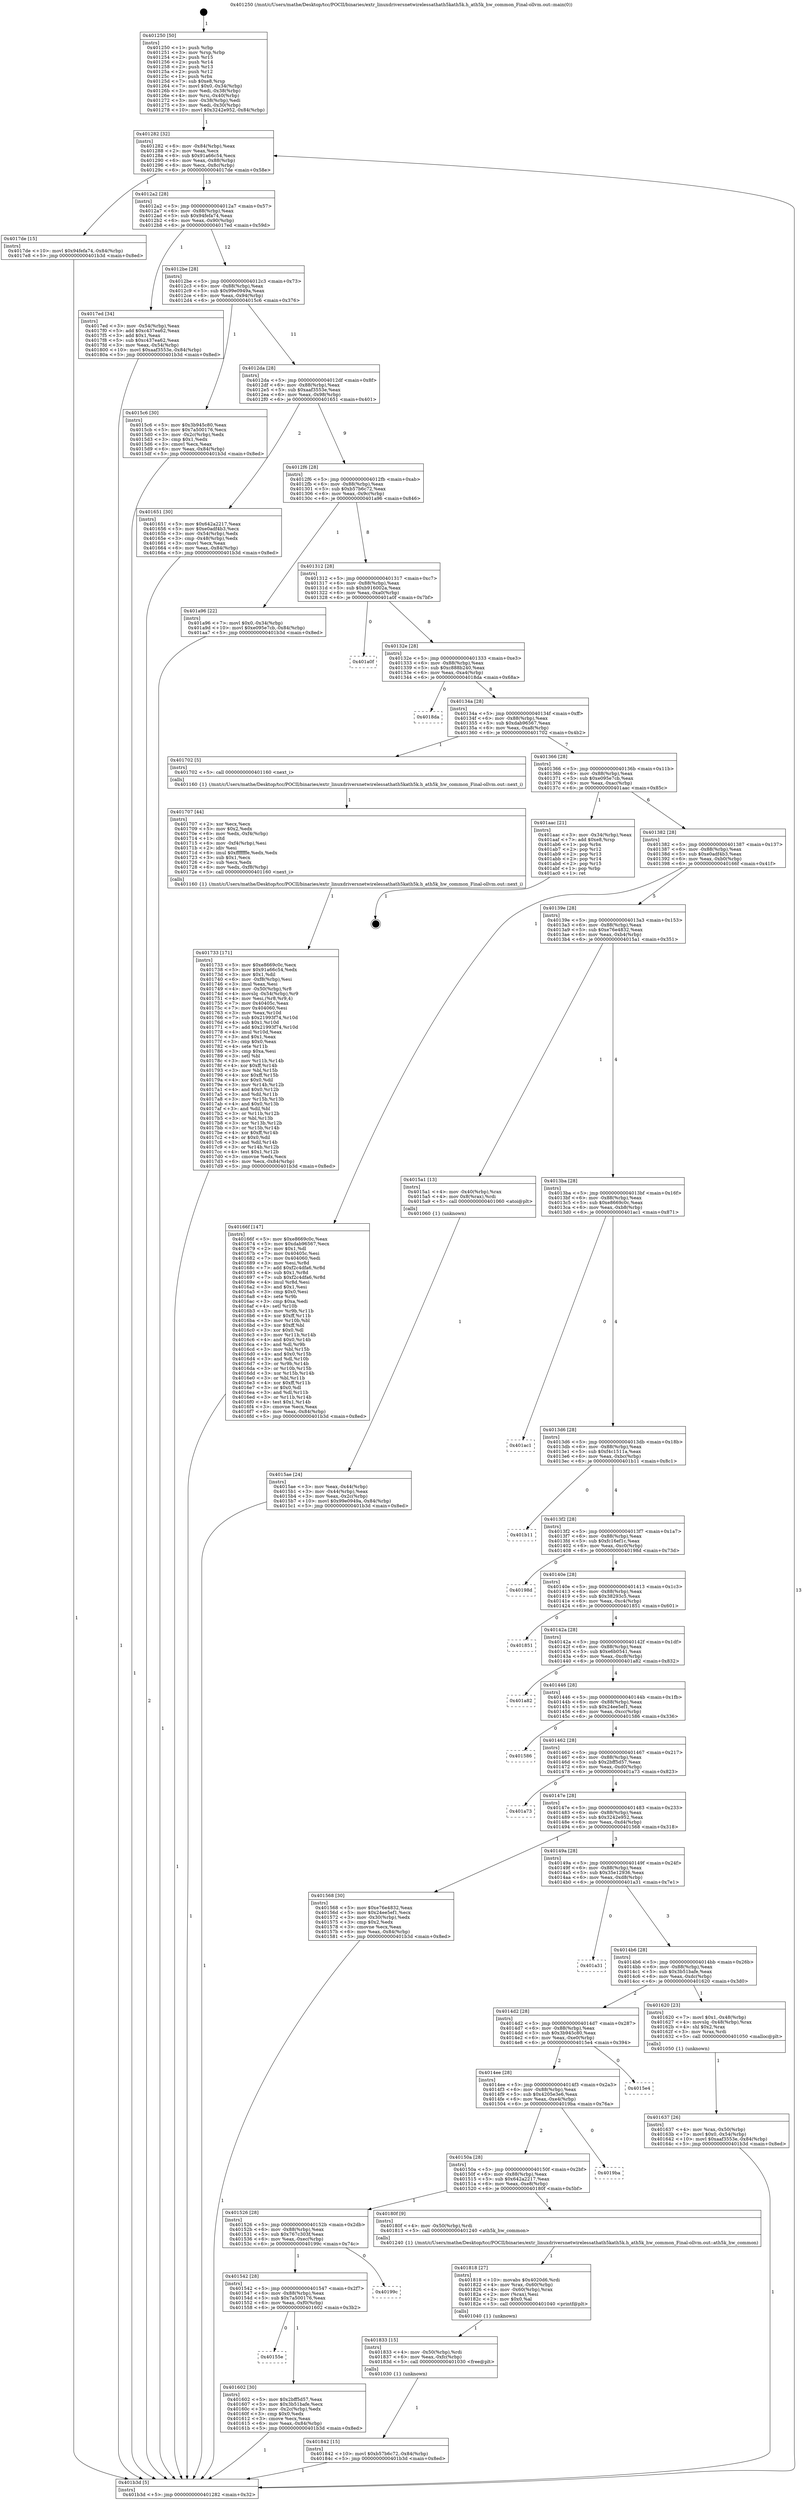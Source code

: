 digraph "0x401250" {
  label = "0x401250 (/mnt/c/Users/mathe/Desktop/tcc/POCII/binaries/extr_linuxdriversnetwirelessathath5kath5k.h_ath5k_hw_common_Final-ollvm.out::main(0))"
  labelloc = "t"
  node[shape=record]

  Entry [label="",width=0.3,height=0.3,shape=circle,fillcolor=black,style=filled]
  "0x401282" [label="{
     0x401282 [32]\l
     | [instrs]\l
     &nbsp;&nbsp;0x401282 \<+6\>: mov -0x84(%rbp),%eax\l
     &nbsp;&nbsp;0x401288 \<+2\>: mov %eax,%ecx\l
     &nbsp;&nbsp;0x40128a \<+6\>: sub $0x91a66c54,%ecx\l
     &nbsp;&nbsp;0x401290 \<+6\>: mov %eax,-0x88(%rbp)\l
     &nbsp;&nbsp;0x401296 \<+6\>: mov %ecx,-0x8c(%rbp)\l
     &nbsp;&nbsp;0x40129c \<+6\>: je 00000000004017de \<main+0x58e\>\l
  }"]
  "0x4017de" [label="{
     0x4017de [15]\l
     | [instrs]\l
     &nbsp;&nbsp;0x4017de \<+10\>: movl $0x94fefa74,-0x84(%rbp)\l
     &nbsp;&nbsp;0x4017e8 \<+5\>: jmp 0000000000401b3d \<main+0x8ed\>\l
  }"]
  "0x4012a2" [label="{
     0x4012a2 [28]\l
     | [instrs]\l
     &nbsp;&nbsp;0x4012a2 \<+5\>: jmp 00000000004012a7 \<main+0x57\>\l
     &nbsp;&nbsp;0x4012a7 \<+6\>: mov -0x88(%rbp),%eax\l
     &nbsp;&nbsp;0x4012ad \<+5\>: sub $0x94fefa74,%eax\l
     &nbsp;&nbsp;0x4012b2 \<+6\>: mov %eax,-0x90(%rbp)\l
     &nbsp;&nbsp;0x4012b8 \<+6\>: je 00000000004017ed \<main+0x59d\>\l
  }"]
  Exit [label="",width=0.3,height=0.3,shape=circle,fillcolor=black,style=filled,peripheries=2]
  "0x4017ed" [label="{
     0x4017ed [34]\l
     | [instrs]\l
     &nbsp;&nbsp;0x4017ed \<+3\>: mov -0x54(%rbp),%eax\l
     &nbsp;&nbsp;0x4017f0 \<+5\>: add $0xc437ea62,%eax\l
     &nbsp;&nbsp;0x4017f5 \<+3\>: add $0x1,%eax\l
     &nbsp;&nbsp;0x4017f8 \<+5\>: sub $0xc437ea62,%eax\l
     &nbsp;&nbsp;0x4017fd \<+3\>: mov %eax,-0x54(%rbp)\l
     &nbsp;&nbsp;0x401800 \<+10\>: movl $0xaaf3553e,-0x84(%rbp)\l
     &nbsp;&nbsp;0x40180a \<+5\>: jmp 0000000000401b3d \<main+0x8ed\>\l
  }"]
  "0x4012be" [label="{
     0x4012be [28]\l
     | [instrs]\l
     &nbsp;&nbsp;0x4012be \<+5\>: jmp 00000000004012c3 \<main+0x73\>\l
     &nbsp;&nbsp;0x4012c3 \<+6\>: mov -0x88(%rbp),%eax\l
     &nbsp;&nbsp;0x4012c9 \<+5\>: sub $0x99e0949a,%eax\l
     &nbsp;&nbsp;0x4012ce \<+6\>: mov %eax,-0x94(%rbp)\l
     &nbsp;&nbsp;0x4012d4 \<+6\>: je 00000000004015c6 \<main+0x376\>\l
  }"]
  "0x401842" [label="{
     0x401842 [15]\l
     | [instrs]\l
     &nbsp;&nbsp;0x401842 \<+10\>: movl $0xb57b6c72,-0x84(%rbp)\l
     &nbsp;&nbsp;0x40184c \<+5\>: jmp 0000000000401b3d \<main+0x8ed\>\l
  }"]
  "0x4015c6" [label="{
     0x4015c6 [30]\l
     | [instrs]\l
     &nbsp;&nbsp;0x4015c6 \<+5\>: mov $0x3b945c80,%eax\l
     &nbsp;&nbsp;0x4015cb \<+5\>: mov $0x7a500176,%ecx\l
     &nbsp;&nbsp;0x4015d0 \<+3\>: mov -0x2c(%rbp),%edx\l
     &nbsp;&nbsp;0x4015d3 \<+3\>: cmp $0x1,%edx\l
     &nbsp;&nbsp;0x4015d6 \<+3\>: cmovl %ecx,%eax\l
     &nbsp;&nbsp;0x4015d9 \<+6\>: mov %eax,-0x84(%rbp)\l
     &nbsp;&nbsp;0x4015df \<+5\>: jmp 0000000000401b3d \<main+0x8ed\>\l
  }"]
  "0x4012da" [label="{
     0x4012da [28]\l
     | [instrs]\l
     &nbsp;&nbsp;0x4012da \<+5\>: jmp 00000000004012df \<main+0x8f\>\l
     &nbsp;&nbsp;0x4012df \<+6\>: mov -0x88(%rbp),%eax\l
     &nbsp;&nbsp;0x4012e5 \<+5\>: sub $0xaaf3553e,%eax\l
     &nbsp;&nbsp;0x4012ea \<+6\>: mov %eax,-0x98(%rbp)\l
     &nbsp;&nbsp;0x4012f0 \<+6\>: je 0000000000401651 \<main+0x401\>\l
  }"]
  "0x401833" [label="{
     0x401833 [15]\l
     | [instrs]\l
     &nbsp;&nbsp;0x401833 \<+4\>: mov -0x50(%rbp),%rdi\l
     &nbsp;&nbsp;0x401837 \<+6\>: mov %eax,-0xfc(%rbp)\l
     &nbsp;&nbsp;0x40183d \<+5\>: call 0000000000401030 \<free@plt\>\l
     | [calls]\l
     &nbsp;&nbsp;0x401030 \{1\} (unknown)\l
  }"]
  "0x401651" [label="{
     0x401651 [30]\l
     | [instrs]\l
     &nbsp;&nbsp;0x401651 \<+5\>: mov $0x642a2217,%eax\l
     &nbsp;&nbsp;0x401656 \<+5\>: mov $0xe0adf4b3,%ecx\l
     &nbsp;&nbsp;0x40165b \<+3\>: mov -0x54(%rbp),%edx\l
     &nbsp;&nbsp;0x40165e \<+3\>: cmp -0x48(%rbp),%edx\l
     &nbsp;&nbsp;0x401661 \<+3\>: cmovl %ecx,%eax\l
     &nbsp;&nbsp;0x401664 \<+6\>: mov %eax,-0x84(%rbp)\l
     &nbsp;&nbsp;0x40166a \<+5\>: jmp 0000000000401b3d \<main+0x8ed\>\l
  }"]
  "0x4012f6" [label="{
     0x4012f6 [28]\l
     | [instrs]\l
     &nbsp;&nbsp;0x4012f6 \<+5\>: jmp 00000000004012fb \<main+0xab\>\l
     &nbsp;&nbsp;0x4012fb \<+6\>: mov -0x88(%rbp),%eax\l
     &nbsp;&nbsp;0x401301 \<+5\>: sub $0xb57b6c72,%eax\l
     &nbsp;&nbsp;0x401306 \<+6\>: mov %eax,-0x9c(%rbp)\l
     &nbsp;&nbsp;0x40130c \<+6\>: je 0000000000401a96 \<main+0x846\>\l
  }"]
  "0x401818" [label="{
     0x401818 [27]\l
     | [instrs]\l
     &nbsp;&nbsp;0x401818 \<+10\>: movabs $0x4020d6,%rdi\l
     &nbsp;&nbsp;0x401822 \<+4\>: mov %rax,-0x60(%rbp)\l
     &nbsp;&nbsp;0x401826 \<+4\>: mov -0x60(%rbp),%rax\l
     &nbsp;&nbsp;0x40182a \<+2\>: mov (%rax),%esi\l
     &nbsp;&nbsp;0x40182c \<+2\>: mov $0x0,%al\l
     &nbsp;&nbsp;0x40182e \<+5\>: call 0000000000401040 \<printf@plt\>\l
     | [calls]\l
     &nbsp;&nbsp;0x401040 \{1\} (unknown)\l
  }"]
  "0x401a96" [label="{
     0x401a96 [22]\l
     | [instrs]\l
     &nbsp;&nbsp;0x401a96 \<+7\>: movl $0x0,-0x34(%rbp)\l
     &nbsp;&nbsp;0x401a9d \<+10\>: movl $0xe095e7cb,-0x84(%rbp)\l
     &nbsp;&nbsp;0x401aa7 \<+5\>: jmp 0000000000401b3d \<main+0x8ed\>\l
  }"]
  "0x401312" [label="{
     0x401312 [28]\l
     | [instrs]\l
     &nbsp;&nbsp;0x401312 \<+5\>: jmp 0000000000401317 \<main+0xc7\>\l
     &nbsp;&nbsp;0x401317 \<+6\>: mov -0x88(%rbp),%eax\l
     &nbsp;&nbsp;0x40131d \<+5\>: sub $0xb916002a,%eax\l
     &nbsp;&nbsp;0x401322 \<+6\>: mov %eax,-0xa0(%rbp)\l
     &nbsp;&nbsp;0x401328 \<+6\>: je 0000000000401a0f \<main+0x7bf\>\l
  }"]
  "0x401733" [label="{
     0x401733 [171]\l
     | [instrs]\l
     &nbsp;&nbsp;0x401733 \<+5\>: mov $0xe8669c0c,%ecx\l
     &nbsp;&nbsp;0x401738 \<+5\>: mov $0x91a66c54,%edx\l
     &nbsp;&nbsp;0x40173d \<+3\>: mov $0x1,%dil\l
     &nbsp;&nbsp;0x401740 \<+6\>: mov -0xf8(%rbp),%esi\l
     &nbsp;&nbsp;0x401746 \<+3\>: imul %eax,%esi\l
     &nbsp;&nbsp;0x401749 \<+4\>: mov -0x50(%rbp),%r8\l
     &nbsp;&nbsp;0x40174d \<+4\>: movslq -0x54(%rbp),%r9\l
     &nbsp;&nbsp;0x401751 \<+4\>: mov %esi,(%r8,%r9,4)\l
     &nbsp;&nbsp;0x401755 \<+7\>: mov 0x40405c,%eax\l
     &nbsp;&nbsp;0x40175c \<+7\>: mov 0x404060,%esi\l
     &nbsp;&nbsp;0x401763 \<+3\>: mov %eax,%r10d\l
     &nbsp;&nbsp;0x401766 \<+7\>: sub $0x21993f74,%r10d\l
     &nbsp;&nbsp;0x40176d \<+4\>: sub $0x1,%r10d\l
     &nbsp;&nbsp;0x401771 \<+7\>: add $0x21993f74,%r10d\l
     &nbsp;&nbsp;0x401778 \<+4\>: imul %r10d,%eax\l
     &nbsp;&nbsp;0x40177c \<+3\>: and $0x1,%eax\l
     &nbsp;&nbsp;0x40177f \<+3\>: cmp $0x0,%eax\l
     &nbsp;&nbsp;0x401782 \<+4\>: sete %r11b\l
     &nbsp;&nbsp;0x401786 \<+3\>: cmp $0xa,%esi\l
     &nbsp;&nbsp;0x401789 \<+3\>: setl %bl\l
     &nbsp;&nbsp;0x40178c \<+3\>: mov %r11b,%r14b\l
     &nbsp;&nbsp;0x40178f \<+4\>: xor $0xff,%r14b\l
     &nbsp;&nbsp;0x401793 \<+3\>: mov %bl,%r15b\l
     &nbsp;&nbsp;0x401796 \<+4\>: xor $0xff,%r15b\l
     &nbsp;&nbsp;0x40179a \<+4\>: xor $0x0,%dil\l
     &nbsp;&nbsp;0x40179e \<+3\>: mov %r14b,%r12b\l
     &nbsp;&nbsp;0x4017a1 \<+4\>: and $0x0,%r12b\l
     &nbsp;&nbsp;0x4017a5 \<+3\>: and %dil,%r11b\l
     &nbsp;&nbsp;0x4017a8 \<+3\>: mov %r15b,%r13b\l
     &nbsp;&nbsp;0x4017ab \<+4\>: and $0x0,%r13b\l
     &nbsp;&nbsp;0x4017af \<+3\>: and %dil,%bl\l
     &nbsp;&nbsp;0x4017b2 \<+3\>: or %r11b,%r12b\l
     &nbsp;&nbsp;0x4017b5 \<+3\>: or %bl,%r13b\l
     &nbsp;&nbsp;0x4017b8 \<+3\>: xor %r13b,%r12b\l
     &nbsp;&nbsp;0x4017bb \<+3\>: or %r15b,%r14b\l
     &nbsp;&nbsp;0x4017be \<+4\>: xor $0xff,%r14b\l
     &nbsp;&nbsp;0x4017c2 \<+4\>: or $0x0,%dil\l
     &nbsp;&nbsp;0x4017c6 \<+3\>: and %dil,%r14b\l
     &nbsp;&nbsp;0x4017c9 \<+3\>: or %r14b,%r12b\l
     &nbsp;&nbsp;0x4017cc \<+4\>: test $0x1,%r12b\l
     &nbsp;&nbsp;0x4017d0 \<+3\>: cmovne %edx,%ecx\l
     &nbsp;&nbsp;0x4017d3 \<+6\>: mov %ecx,-0x84(%rbp)\l
     &nbsp;&nbsp;0x4017d9 \<+5\>: jmp 0000000000401b3d \<main+0x8ed\>\l
  }"]
  "0x401a0f" [label="{
     0x401a0f\l
  }", style=dashed]
  "0x40132e" [label="{
     0x40132e [28]\l
     | [instrs]\l
     &nbsp;&nbsp;0x40132e \<+5\>: jmp 0000000000401333 \<main+0xe3\>\l
     &nbsp;&nbsp;0x401333 \<+6\>: mov -0x88(%rbp),%eax\l
     &nbsp;&nbsp;0x401339 \<+5\>: sub $0xc888b240,%eax\l
     &nbsp;&nbsp;0x40133e \<+6\>: mov %eax,-0xa4(%rbp)\l
     &nbsp;&nbsp;0x401344 \<+6\>: je 00000000004018da \<main+0x68a\>\l
  }"]
  "0x401707" [label="{
     0x401707 [44]\l
     | [instrs]\l
     &nbsp;&nbsp;0x401707 \<+2\>: xor %ecx,%ecx\l
     &nbsp;&nbsp;0x401709 \<+5\>: mov $0x2,%edx\l
     &nbsp;&nbsp;0x40170e \<+6\>: mov %edx,-0xf4(%rbp)\l
     &nbsp;&nbsp;0x401714 \<+1\>: cltd\l
     &nbsp;&nbsp;0x401715 \<+6\>: mov -0xf4(%rbp),%esi\l
     &nbsp;&nbsp;0x40171b \<+2\>: idiv %esi\l
     &nbsp;&nbsp;0x40171d \<+6\>: imul $0xfffffffe,%edx,%edx\l
     &nbsp;&nbsp;0x401723 \<+3\>: sub $0x1,%ecx\l
     &nbsp;&nbsp;0x401726 \<+2\>: sub %ecx,%edx\l
     &nbsp;&nbsp;0x401728 \<+6\>: mov %edx,-0xf8(%rbp)\l
     &nbsp;&nbsp;0x40172e \<+5\>: call 0000000000401160 \<next_i\>\l
     | [calls]\l
     &nbsp;&nbsp;0x401160 \{1\} (/mnt/c/Users/mathe/Desktop/tcc/POCII/binaries/extr_linuxdriversnetwirelessathath5kath5k.h_ath5k_hw_common_Final-ollvm.out::next_i)\l
  }"]
  "0x4018da" [label="{
     0x4018da\l
  }", style=dashed]
  "0x40134a" [label="{
     0x40134a [28]\l
     | [instrs]\l
     &nbsp;&nbsp;0x40134a \<+5\>: jmp 000000000040134f \<main+0xff\>\l
     &nbsp;&nbsp;0x40134f \<+6\>: mov -0x88(%rbp),%eax\l
     &nbsp;&nbsp;0x401355 \<+5\>: sub $0xdab96567,%eax\l
     &nbsp;&nbsp;0x40135a \<+6\>: mov %eax,-0xa8(%rbp)\l
     &nbsp;&nbsp;0x401360 \<+6\>: je 0000000000401702 \<main+0x4b2\>\l
  }"]
  "0x401637" [label="{
     0x401637 [26]\l
     | [instrs]\l
     &nbsp;&nbsp;0x401637 \<+4\>: mov %rax,-0x50(%rbp)\l
     &nbsp;&nbsp;0x40163b \<+7\>: movl $0x0,-0x54(%rbp)\l
     &nbsp;&nbsp;0x401642 \<+10\>: movl $0xaaf3553e,-0x84(%rbp)\l
     &nbsp;&nbsp;0x40164c \<+5\>: jmp 0000000000401b3d \<main+0x8ed\>\l
  }"]
  "0x401702" [label="{
     0x401702 [5]\l
     | [instrs]\l
     &nbsp;&nbsp;0x401702 \<+5\>: call 0000000000401160 \<next_i\>\l
     | [calls]\l
     &nbsp;&nbsp;0x401160 \{1\} (/mnt/c/Users/mathe/Desktop/tcc/POCII/binaries/extr_linuxdriversnetwirelessathath5kath5k.h_ath5k_hw_common_Final-ollvm.out::next_i)\l
  }"]
  "0x401366" [label="{
     0x401366 [28]\l
     | [instrs]\l
     &nbsp;&nbsp;0x401366 \<+5\>: jmp 000000000040136b \<main+0x11b\>\l
     &nbsp;&nbsp;0x40136b \<+6\>: mov -0x88(%rbp),%eax\l
     &nbsp;&nbsp;0x401371 \<+5\>: sub $0xe095e7cb,%eax\l
     &nbsp;&nbsp;0x401376 \<+6\>: mov %eax,-0xac(%rbp)\l
     &nbsp;&nbsp;0x40137c \<+6\>: je 0000000000401aac \<main+0x85c\>\l
  }"]
  "0x40155e" [label="{
     0x40155e\l
  }", style=dashed]
  "0x401aac" [label="{
     0x401aac [21]\l
     | [instrs]\l
     &nbsp;&nbsp;0x401aac \<+3\>: mov -0x34(%rbp),%eax\l
     &nbsp;&nbsp;0x401aaf \<+7\>: add $0xe8,%rsp\l
     &nbsp;&nbsp;0x401ab6 \<+1\>: pop %rbx\l
     &nbsp;&nbsp;0x401ab7 \<+2\>: pop %r12\l
     &nbsp;&nbsp;0x401ab9 \<+2\>: pop %r13\l
     &nbsp;&nbsp;0x401abb \<+2\>: pop %r14\l
     &nbsp;&nbsp;0x401abd \<+2\>: pop %r15\l
     &nbsp;&nbsp;0x401abf \<+1\>: pop %rbp\l
     &nbsp;&nbsp;0x401ac0 \<+1\>: ret\l
  }"]
  "0x401382" [label="{
     0x401382 [28]\l
     | [instrs]\l
     &nbsp;&nbsp;0x401382 \<+5\>: jmp 0000000000401387 \<main+0x137\>\l
     &nbsp;&nbsp;0x401387 \<+6\>: mov -0x88(%rbp),%eax\l
     &nbsp;&nbsp;0x40138d \<+5\>: sub $0xe0adf4b3,%eax\l
     &nbsp;&nbsp;0x401392 \<+6\>: mov %eax,-0xb0(%rbp)\l
     &nbsp;&nbsp;0x401398 \<+6\>: je 000000000040166f \<main+0x41f\>\l
  }"]
  "0x401602" [label="{
     0x401602 [30]\l
     | [instrs]\l
     &nbsp;&nbsp;0x401602 \<+5\>: mov $0x2bff5d57,%eax\l
     &nbsp;&nbsp;0x401607 \<+5\>: mov $0x3b51bafe,%ecx\l
     &nbsp;&nbsp;0x40160c \<+3\>: mov -0x2c(%rbp),%edx\l
     &nbsp;&nbsp;0x40160f \<+3\>: cmp $0x0,%edx\l
     &nbsp;&nbsp;0x401612 \<+3\>: cmove %ecx,%eax\l
     &nbsp;&nbsp;0x401615 \<+6\>: mov %eax,-0x84(%rbp)\l
     &nbsp;&nbsp;0x40161b \<+5\>: jmp 0000000000401b3d \<main+0x8ed\>\l
  }"]
  "0x40166f" [label="{
     0x40166f [147]\l
     | [instrs]\l
     &nbsp;&nbsp;0x40166f \<+5\>: mov $0xe8669c0c,%eax\l
     &nbsp;&nbsp;0x401674 \<+5\>: mov $0xdab96567,%ecx\l
     &nbsp;&nbsp;0x401679 \<+2\>: mov $0x1,%dl\l
     &nbsp;&nbsp;0x40167b \<+7\>: mov 0x40405c,%esi\l
     &nbsp;&nbsp;0x401682 \<+7\>: mov 0x404060,%edi\l
     &nbsp;&nbsp;0x401689 \<+3\>: mov %esi,%r8d\l
     &nbsp;&nbsp;0x40168c \<+7\>: add $0xf2c4dfa6,%r8d\l
     &nbsp;&nbsp;0x401693 \<+4\>: sub $0x1,%r8d\l
     &nbsp;&nbsp;0x401697 \<+7\>: sub $0xf2c4dfa6,%r8d\l
     &nbsp;&nbsp;0x40169e \<+4\>: imul %r8d,%esi\l
     &nbsp;&nbsp;0x4016a2 \<+3\>: and $0x1,%esi\l
     &nbsp;&nbsp;0x4016a5 \<+3\>: cmp $0x0,%esi\l
     &nbsp;&nbsp;0x4016a8 \<+4\>: sete %r9b\l
     &nbsp;&nbsp;0x4016ac \<+3\>: cmp $0xa,%edi\l
     &nbsp;&nbsp;0x4016af \<+4\>: setl %r10b\l
     &nbsp;&nbsp;0x4016b3 \<+3\>: mov %r9b,%r11b\l
     &nbsp;&nbsp;0x4016b6 \<+4\>: xor $0xff,%r11b\l
     &nbsp;&nbsp;0x4016ba \<+3\>: mov %r10b,%bl\l
     &nbsp;&nbsp;0x4016bd \<+3\>: xor $0xff,%bl\l
     &nbsp;&nbsp;0x4016c0 \<+3\>: xor $0x0,%dl\l
     &nbsp;&nbsp;0x4016c3 \<+3\>: mov %r11b,%r14b\l
     &nbsp;&nbsp;0x4016c6 \<+4\>: and $0x0,%r14b\l
     &nbsp;&nbsp;0x4016ca \<+3\>: and %dl,%r9b\l
     &nbsp;&nbsp;0x4016cd \<+3\>: mov %bl,%r15b\l
     &nbsp;&nbsp;0x4016d0 \<+4\>: and $0x0,%r15b\l
     &nbsp;&nbsp;0x4016d4 \<+3\>: and %dl,%r10b\l
     &nbsp;&nbsp;0x4016d7 \<+3\>: or %r9b,%r14b\l
     &nbsp;&nbsp;0x4016da \<+3\>: or %r10b,%r15b\l
     &nbsp;&nbsp;0x4016dd \<+3\>: xor %r15b,%r14b\l
     &nbsp;&nbsp;0x4016e0 \<+3\>: or %bl,%r11b\l
     &nbsp;&nbsp;0x4016e3 \<+4\>: xor $0xff,%r11b\l
     &nbsp;&nbsp;0x4016e7 \<+3\>: or $0x0,%dl\l
     &nbsp;&nbsp;0x4016ea \<+3\>: and %dl,%r11b\l
     &nbsp;&nbsp;0x4016ed \<+3\>: or %r11b,%r14b\l
     &nbsp;&nbsp;0x4016f0 \<+4\>: test $0x1,%r14b\l
     &nbsp;&nbsp;0x4016f4 \<+3\>: cmovne %ecx,%eax\l
     &nbsp;&nbsp;0x4016f7 \<+6\>: mov %eax,-0x84(%rbp)\l
     &nbsp;&nbsp;0x4016fd \<+5\>: jmp 0000000000401b3d \<main+0x8ed\>\l
  }"]
  "0x40139e" [label="{
     0x40139e [28]\l
     | [instrs]\l
     &nbsp;&nbsp;0x40139e \<+5\>: jmp 00000000004013a3 \<main+0x153\>\l
     &nbsp;&nbsp;0x4013a3 \<+6\>: mov -0x88(%rbp),%eax\l
     &nbsp;&nbsp;0x4013a9 \<+5\>: sub $0xe76e4832,%eax\l
     &nbsp;&nbsp;0x4013ae \<+6\>: mov %eax,-0xb4(%rbp)\l
     &nbsp;&nbsp;0x4013b4 \<+6\>: je 00000000004015a1 \<main+0x351\>\l
  }"]
  "0x401542" [label="{
     0x401542 [28]\l
     | [instrs]\l
     &nbsp;&nbsp;0x401542 \<+5\>: jmp 0000000000401547 \<main+0x2f7\>\l
     &nbsp;&nbsp;0x401547 \<+6\>: mov -0x88(%rbp),%eax\l
     &nbsp;&nbsp;0x40154d \<+5\>: sub $0x7a500176,%eax\l
     &nbsp;&nbsp;0x401552 \<+6\>: mov %eax,-0xf0(%rbp)\l
     &nbsp;&nbsp;0x401558 \<+6\>: je 0000000000401602 \<main+0x3b2\>\l
  }"]
  "0x4015a1" [label="{
     0x4015a1 [13]\l
     | [instrs]\l
     &nbsp;&nbsp;0x4015a1 \<+4\>: mov -0x40(%rbp),%rax\l
     &nbsp;&nbsp;0x4015a5 \<+4\>: mov 0x8(%rax),%rdi\l
     &nbsp;&nbsp;0x4015a9 \<+5\>: call 0000000000401060 \<atoi@plt\>\l
     | [calls]\l
     &nbsp;&nbsp;0x401060 \{1\} (unknown)\l
  }"]
  "0x4013ba" [label="{
     0x4013ba [28]\l
     | [instrs]\l
     &nbsp;&nbsp;0x4013ba \<+5\>: jmp 00000000004013bf \<main+0x16f\>\l
     &nbsp;&nbsp;0x4013bf \<+6\>: mov -0x88(%rbp),%eax\l
     &nbsp;&nbsp;0x4013c5 \<+5\>: sub $0xe8669c0c,%eax\l
     &nbsp;&nbsp;0x4013ca \<+6\>: mov %eax,-0xb8(%rbp)\l
     &nbsp;&nbsp;0x4013d0 \<+6\>: je 0000000000401ac1 \<main+0x871\>\l
  }"]
  "0x40199c" [label="{
     0x40199c\l
  }", style=dashed]
  "0x401ac1" [label="{
     0x401ac1\l
  }", style=dashed]
  "0x4013d6" [label="{
     0x4013d6 [28]\l
     | [instrs]\l
     &nbsp;&nbsp;0x4013d6 \<+5\>: jmp 00000000004013db \<main+0x18b\>\l
     &nbsp;&nbsp;0x4013db \<+6\>: mov -0x88(%rbp),%eax\l
     &nbsp;&nbsp;0x4013e1 \<+5\>: sub $0xf4c1511a,%eax\l
     &nbsp;&nbsp;0x4013e6 \<+6\>: mov %eax,-0xbc(%rbp)\l
     &nbsp;&nbsp;0x4013ec \<+6\>: je 0000000000401b11 \<main+0x8c1\>\l
  }"]
  "0x401526" [label="{
     0x401526 [28]\l
     | [instrs]\l
     &nbsp;&nbsp;0x401526 \<+5\>: jmp 000000000040152b \<main+0x2db\>\l
     &nbsp;&nbsp;0x40152b \<+6\>: mov -0x88(%rbp),%eax\l
     &nbsp;&nbsp;0x401531 \<+5\>: sub $0x767c303f,%eax\l
     &nbsp;&nbsp;0x401536 \<+6\>: mov %eax,-0xec(%rbp)\l
     &nbsp;&nbsp;0x40153c \<+6\>: je 000000000040199c \<main+0x74c\>\l
  }"]
  "0x401b11" [label="{
     0x401b11\l
  }", style=dashed]
  "0x4013f2" [label="{
     0x4013f2 [28]\l
     | [instrs]\l
     &nbsp;&nbsp;0x4013f2 \<+5\>: jmp 00000000004013f7 \<main+0x1a7\>\l
     &nbsp;&nbsp;0x4013f7 \<+6\>: mov -0x88(%rbp),%eax\l
     &nbsp;&nbsp;0x4013fd \<+5\>: sub $0xfc16ef1c,%eax\l
     &nbsp;&nbsp;0x401402 \<+6\>: mov %eax,-0xc0(%rbp)\l
     &nbsp;&nbsp;0x401408 \<+6\>: je 000000000040198d \<main+0x73d\>\l
  }"]
  "0x40180f" [label="{
     0x40180f [9]\l
     | [instrs]\l
     &nbsp;&nbsp;0x40180f \<+4\>: mov -0x50(%rbp),%rdi\l
     &nbsp;&nbsp;0x401813 \<+5\>: call 0000000000401240 \<ath5k_hw_common\>\l
     | [calls]\l
     &nbsp;&nbsp;0x401240 \{1\} (/mnt/c/Users/mathe/Desktop/tcc/POCII/binaries/extr_linuxdriversnetwirelessathath5kath5k.h_ath5k_hw_common_Final-ollvm.out::ath5k_hw_common)\l
  }"]
  "0x40198d" [label="{
     0x40198d\l
  }", style=dashed]
  "0x40140e" [label="{
     0x40140e [28]\l
     | [instrs]\l
     &nbsp;&nbsp;0x40140e \<+5\>: jmp 0000000000401413 \<main+0x1c3\>\l
     &nbsp;&nbsp;0x401413 \<+6\>: mov -0x88(%rbp),%eax\l
     &nbsp;&nbsp;0x401419 \<+5\>: sub $0x38293c5,%eax\l
     &nbsp;&nbsp;0x40141e \<+6\>: mov %eax,-0xc4(%rbp)\l
     &nbsp;&nbsp;0x401424 \<+6\>: je 0000000000401851 \<main+0x601\>\l
  }"]
  "0x40150a" [label="{
     0x40150a [28]\l
     | [instrs]\l
     &nbsp;&nbsp;0x40150a \<+5\>: jmp 000000000040150f \<main+0x2bf\>\l
     &nbsp;&nbsp;0x40150f \<+6\>: mov -0x88(%rbp),%eax\l
     &nbsp;&nbsp;0x401515 \<+5\>: sub $0x642a2217,%eax\l
     &nbsp;&nbsp;0x40151a \<+6\>: mov %eax,-0xe8(%rbp)\l
     &nbsp;&nbsp;0x401520 \<+6\>: je 000000000040180f \<main+0x5bf\>\l
  }"]
  "0x401851" [label="{
     0x401851\l
  }", style=dashed]
  "0x40142a" [label="{
     0x40142a [28]\l
     | [instrs]\l
     &nbsp;&nbsp;0x40142a \<+5\>: jmp 000000000040142f \<main+0x1df\>\l
     &nbsp;&nbsp;0x40142f \<+6\>: mov -0x88(%rbp),%eax\l
     &nbsp;&nbsp;0x401435 \<+5\>: sub $0xe6b0541,%eax\l
     &nbsp;&nbsp;0x40143a \<+6\>: mov %eax,-0xc8(%rbp)\l
     &nbsp;&nbsp;0x401440 \<+6\>: je 0000000000401a82 \<main+0x832\>\l
  }"]
  "0x4019ba" [label="{
     0x4019ba\l
  }", style=dashed]
  "0x401a82" [label="{
     0x401a82\l
  }", style=dashed]
  "0x401446" [label="{
     0x401446 [28]\l
     | [instrs]\l
     &nbsp;&nbsp;0x401446 \<+5\>: jmp 000000000040144b \<main+0x1fb\>\l
     &nbsp;&nbsp;0x40144b \<+6\>: mov -0x88(%rbp),%eax\l
     &nbsp;&nbsp;0x401451 \<+5\>: sub $0x24ee5ef1,%eax\l
     &nbsp;&nbsp;0x401456 \<+6\>: mov %eax,-0xcc(%rbp)\l
     &nbsp;&nbsp;0x40145c \<+6\>: je 0000000000401586 \<main+0x336\>\l
  }"]
  "0x4014ee" [label="{
     0x4014ee [28]\l
     | [instrs]\l
     &nbsp;&nbsp;0x4014ee \<+5\>: jmp 00000000004014f3 \<main+0x2a3\>\l
     &nbsp;&nbsp;0x4014f3 \<+6\>: mov -0x88(%rbp),%eax\l
     &nbsp;&nbsp;0x4014f9 \<+5\>: sub $0x4205e3e6,%eax\l
     &nbsp;&nbsp;0x4014fe \<+6\>: mov %eax,-0xe4(%rbp)\l
     &nbsp;&nbsp;0x401504 \<+6\>: je 00000000004019ba \<main+0x76a\>\l
  }"]
  "0x401586" [label="{
     0x401586\l
  }", style=dashed]
  "0x401462" [label="{
     0x401462 [28]\l
     | [instrs]\l
     &nbsp;&nbsp;0x401462 \<+5\>: jmp 0000000000401467 \<main+0x217\>\l
     &nbsp;&nbsp;0x401467 \<+6\>: mov -0x88(%rbp),%eax\l
     &nbsp;&nbsp;0x40146d \<+5\>: sub $0x2bff5d57,%eax\l
     &nbsp;&nbsp;0x401472 \<+6\>: mov %eax,-0xd0(%rbp)\l
     &nbsp;&nbsp;0x401478 \<+6\>: je 0000000000401a73 \<main+0x823\>\l
  }"]
  "0x4015e4" [label="{
     0x4015e4\l
  }", style=dashed]
  "0x401a73" [label="{
     0x401a73\l
  }", style=dashed]
  "0x40147e" [label="{
     0x40147e [28]\l
     | [instrs]\l
     &nbsp;&nbsp;0x40147e \<+5\>: jmp 0000000000401483 \<main+0x233\>\l
     &nbsp;&nbsp;0x401483 \<+6\>: mov -0x88(%rbp),%eax\l
     &nbsp;&nbsp;0x401489 \<+5\>: sub $0x3242e952,%eax\l
     &nbsp;&nbsp;0x40148e \<+6\>: mov %eax,-0xd4(%rbp)\l
     &nbsp;&nbsp;0x401494 \<+6\>: je 0000000000401568 \<main+0x318\>\l
  }"]
  "0x4014d2" [label="{
     0x4014d2 [28]\l
     | [instrs]\l
     &nbsp;&nbsp;0x4014d2 \<+5\>: jmp 00000000004014d7 \<main+0x287\>\l
     &nbsp;&nbsp;0x4014d7 \<+6\>: mov -0x88(%rbp),%eax\l
     &nbsp;&nbsp;0x4014dd \<+5\>: sub $0x3b945c80,%eax\l
     &nbsp;&nbsp;0x4014e2 \<+6\>: mov %eax,-0xe0(%rbp)\l
     &nbsp;&nbsp;0x4014e8 \<+6\>: je 00000000004015e4 \<main+0x394\>\l
  }"]
  "0x401568" [label="{
     0x401568 [30]\l
     | [instrs]\l
     &nbsp;&nbsp;0x401568 \<+5\>: mov $0xe76e4832,%eax\l
     &nbsp;&nbsp;0x40156d \<+5\>: mov $0x24ee5ef1,%ecx\l
     &nbsp;&nbsp;0x401572 \<+3\>: mov -0x30(%rbp),%edx\l
     &nbsp;&nbsp;0x401575 \<+3\>: cmp $0x2,%edx\l
     &nbsp;&nbsp;0x401578 \<+3\>: cmovne %ecx,%eax\l
     &nbsp;&nbsp;0x40157b \<+6\>: mov %eax,-0x84(%rbp)\l
     &nbsp;&nbsp;0x401581 \<+5\>: jmp 0000000000401b3d \<main+0x8ed\>\l
  }"]
  "0x40149a" [label="{
     0x40149a [28]\l
     | [instrs]\l
     &nbsp;&nbsp;0x40149a \<+5\>: jmp 000000000040149f \<main+0x24f\>\l
     &nbsp;&nbsp;0x40149f \<+6\>: mov -0x88(%rbp),%eax\l
     &nbsp;&nbsp;0x4014a5 \<+5\>: sub $0x35e12936,%eax\l
     &nbsp;&nbsp;0x4014aa \<+6\>: mov %eax,-0xd8(%rbp)\l
     &nbsp;&nbsp;0x4014b0 \<+6\>: je 0000000000401a31 \<main+0x7e1\>\l
  }"]
  "0x401b3d" [label="{
     0x401b3d [5]\l
     | [instrs]\l
     &nbsp;&nbsp;0x401b3d \<+5\>: jmp 0000000000401282 \<main+0x32\>\l
  }"]
  "0x401250" [label="{
     0x401250 [50]\l
     | [instrs]\l
     &nbsp;&nbsp;0x401250 \<+1\>: push %rbp\l
     &nbsp;&nbsp;0x401251 \<+3\>: mov %rsp,%rbp\l
     &nbsp;&nbsp;0x401254 \<+2\>: push %r15\l
     &nbsp;&nbsp;0x401256 \<+2\>: push %r14\l
     &nbsp;&nbsp;0x401258 \<+2\>: push %r13\l
     &nbsp;&nbsp;0x40125a \<+2\>: push %r12\l
     &nbsp;&nbsp;0x40125c \<+1\>: push %rbx\l
     &nbsp;&nbsp;0x40125d \<+7\>: sub $0xe8,%rsp\l
     &nbsp;&nbsp;0x401264 \<+7\>: movl $0x0,-0x34(%rbp)\l
     &nbsp;&nbsp;0x40126b \<+3\>: mov %edi,-0x38(%rbp)\l
     &nbsp;&nbsp;0x40126e \<+4\>: mov %rsi,-0x40(%rbp)\l
     &nbsp;&nbsp;0x401272 \<+3\>: mov -0x38(%rbp),%edi\l
     &nbsp;&nbsp;0x401275 \<+3\>: mov %edi,-0x30(%rbp)\l
     &nbsp;&nbsp;0x401278 \<+10\>: movl $0x3242e952,-0x84(%rbp)\l
  }"]
  "0x4015ae" [label="{
     0x4015ae [24]\l
     | [instrs]\l
     &nbsp;&nbsp;0x4015ae \<+3\>: mov %eax,-0x44(%rbp)\l
     &nbsp;&nbsp;0x4015b1 \<+3\>: mov -0x44(%rbp),%eax\l
     &nbsp;&nbsp;0x4015b4 \<+3\>: mov %eax,-0x2c(%rbp)\l
     &nbsp;&nbsp;0x4015b7 \<+10\>: movl $0x99e0949a,-0x84(%rbp)\l
     &nbsp;&nbsp;0x4015c1 \<+5\>: jmp 0000000000401b3d \<main+0x8ed\>\l
  }"]
  "0x401620" [label="{
     0x401620 [23]\l
     | [instrs]\l
     &nbsp;&nbsp;0x401620 \<+7\>: movl $0x1,-0x48(%rbp)\l
     &nbsp;&nbsp;0x401627 \<+4\>: movslq -0x48(%rbp),%rax\l
     &nbsp;&nbsp;0x40162b \<+4\>: shl $0x2,%rax\l
     &nbsp;&nbsp;0x40162f \<+3\>: mov %rax,%rdi\l
     &nbsp;&nbsp;0x401632 \<+5\>: call 0000000000401050 \<malloc@plt\>\l
     | [calls]\l
     &nbsp;&nbsp;0x401050 \{1\} (unknown)\l
  }"]
  "0x401a31" [label="{
     0x401a31\l
  }", style=dashed]
  "0x4014b6" [label="{
     0x4014b6 [28]\l
     | [instrs]\l
     &nbsp;&nbsp;0x4014b6 \<+5\>: jmp 00000000004014bb \<main+0x26b\>\l
     &nbsp;&nbsp;0x4014bb \<+6\>: mov -0x88(%rbp),%eax\l
     &nbsp;&nbsp;0x4014c1 \<+5\>: sub $0x3b51bafe,%eax\l
     &nbsp;&nbsp;0x4014c6 \<+6\>: mov %eax,-0xdc(%rbp)\l
     &nbsp;&nbsp;0x4014cc \<+6\>: je 0000000000401620 \<main+0x3d0\>\l
  }"]
  Entry -> "0x401250" [label=" 1"]
  "0x401282" -> "0x4017de" [label=" 1"]
  "0x401282" -> "0x4012a2" [label=" 13"]
  "0x401aac" -> Exit [label=" 1"]
  "0x4012a2" -> "0x4017ed" [label=" 1"]
  "0x4012a2" -> "0x4012be" [label=" 12"]
  "0x401a96" -> "0x401b3d" [label=" 1"]
  "0x4012be" -> "0x4015c6" [label=" 1"]
  "0x4012be" -> "0x4012da" [label=" 11"]
  "0x401842" -> "0x401b3d" [label=" 1"]
  "0x4012da" -> "0x401651" [label=" 2"]
  "0x4012da" -> "0x4012f6" [label=" 9"]
  "0x401833" -> "0x401842" [label=" 1"]
  "0x4012f6" -> "0x401a96" [label=" 1"]
  "0x4012f6" -> "0x401312" [label=" 8"]
  "0x401818" -> "0x401833" [label=" 1"]
  "0x401312" -> "0x401a0f" [label=" 0"]
  "0x401312" -> "0x40132e" [label=" 8"]
  "0x40180f" -> "0x401818" [label=" 1"]
  "0x40132e" -> "0x4018da" [label=" 0"]
  "0x40132e" -> "0x40134a" [label=" 8"]
  "0x4017ed" -> "0x401b3d" [label=" 1"]
  "0x40134a" -> "0x401702" [label=" 1"]
  "0x40134a" -> "0x401366" [label=" 7"]
  "0x4017de" -> "0x401b3d" [label=" 1"]
  "0x401366" -> "0x401aac" [label=" 1"]
  "0x401366" -> "0x401382" [label=" 6"]
  "0x401733" -> "0x401b3d" [label=" 1"]
  "0x401382" -> "0x40166f" [label=" 1"]
  "0x401382" -> "0x40139e" [label=" 5"]
  "0x401707" -> "0x401733" [label=" 1"]
  "0x40139e" -> "0x4015a1" [label=" 1"]
  "0x40139e" -> "0x4013ba" [label=" 4"]
  "0x40166f" -> "0x401b3d" [label=" 1"]
  "0x4013ba" -> "0x401ac1" [label=" 0"]
  "0x4013ba" -> "0x4013d6" [label=" 4"]
  "0x401651" -> "0x401b3d" [label=" 2"]
  "0x4013d6" -> "0x401b11" [label=" 0"]
  "0x4013d6" -> "0x4013f2" [label=" 4"]
  "0x401620" -> "0x401637" [label=" 1"]
  "0x4013f2" -> "0x40198d" [label=" 0"]
  "0x4013f2" -> "0x40140e" [label=" 4"]
  "0x401602" -> "0x401b3d" [label=" 1"]
  "0x40140e" -> "0x401851" [label=" 0"]
  "0x40140e" -> "0x40142a" [label=" 4"]
  "0x401542" -> "0x401602" [label=" 1"]
  "0x40142a" -> "0x401a82" [label=" 0"]
  "0x40142a" -> "0x401446" [label=" 4"]
  "0x401702" -> "0x401707" [label=" 1"]
  "0x401446" -> "0x401586" [label=" 0"]
  "0x401446" -> "0x401462" [label=" 4"]
  "0x401526" -> "0x40199c" [label=" 0"]
  "0x401462" -> "0x401a73" [label=" 0"]
  "0x401462" -> "0x40147e" [label=" 4"]
  "0x401637" -> "0x401b3d" [label=" 1"]
  "0x40147e" -> "0x401568" [label=" 1"]
  "0x40147e" -> "0x40149a" [label=" 3"]
  "0x401568" -> "0x401b3d" [label=" 1"]
  "0x401250" -> "0x401282" [label=" 1"]
  "0x401b3d" -> "0x401282" [label=" 13"]
  "0x4015a1" -> "0x4015ae" [label=" 1"]
  "0x4015ae" -> "0x401b3d" [label=" 1"]
  "0x4015c6" -> "0x401b3d" [label=" 1"]
  "0x40150a" -> "0x40180f" [label=" 1"]
  "0x40149a" -> "0x401a31" [label=" 0"]
  "0x40149a" -> "0x4014b6" [label=" 3"]
  "0x401542" -> "0x40155e" [label=" 0"]
  "0x4014b6" -> "0x401620" [label=" 1"]
  "0x4014b6" -> "0x4014d2" [label=" 2"]
  "0x40150a" -> "0x401526" [label=" 1"]
  "0x4014d2" -> "0x4015e4" [label=" 0"]
  "0x4014d2" -> "0x4014ee" [label=" 2"]
  "0x401526" -> "0x401542" [label=" 1"]
  "0x4014ee" -> "0x4019ba" [label=" 0"]
  "0x4014ee" -> "0x40150a" [label=" 2"]
}
